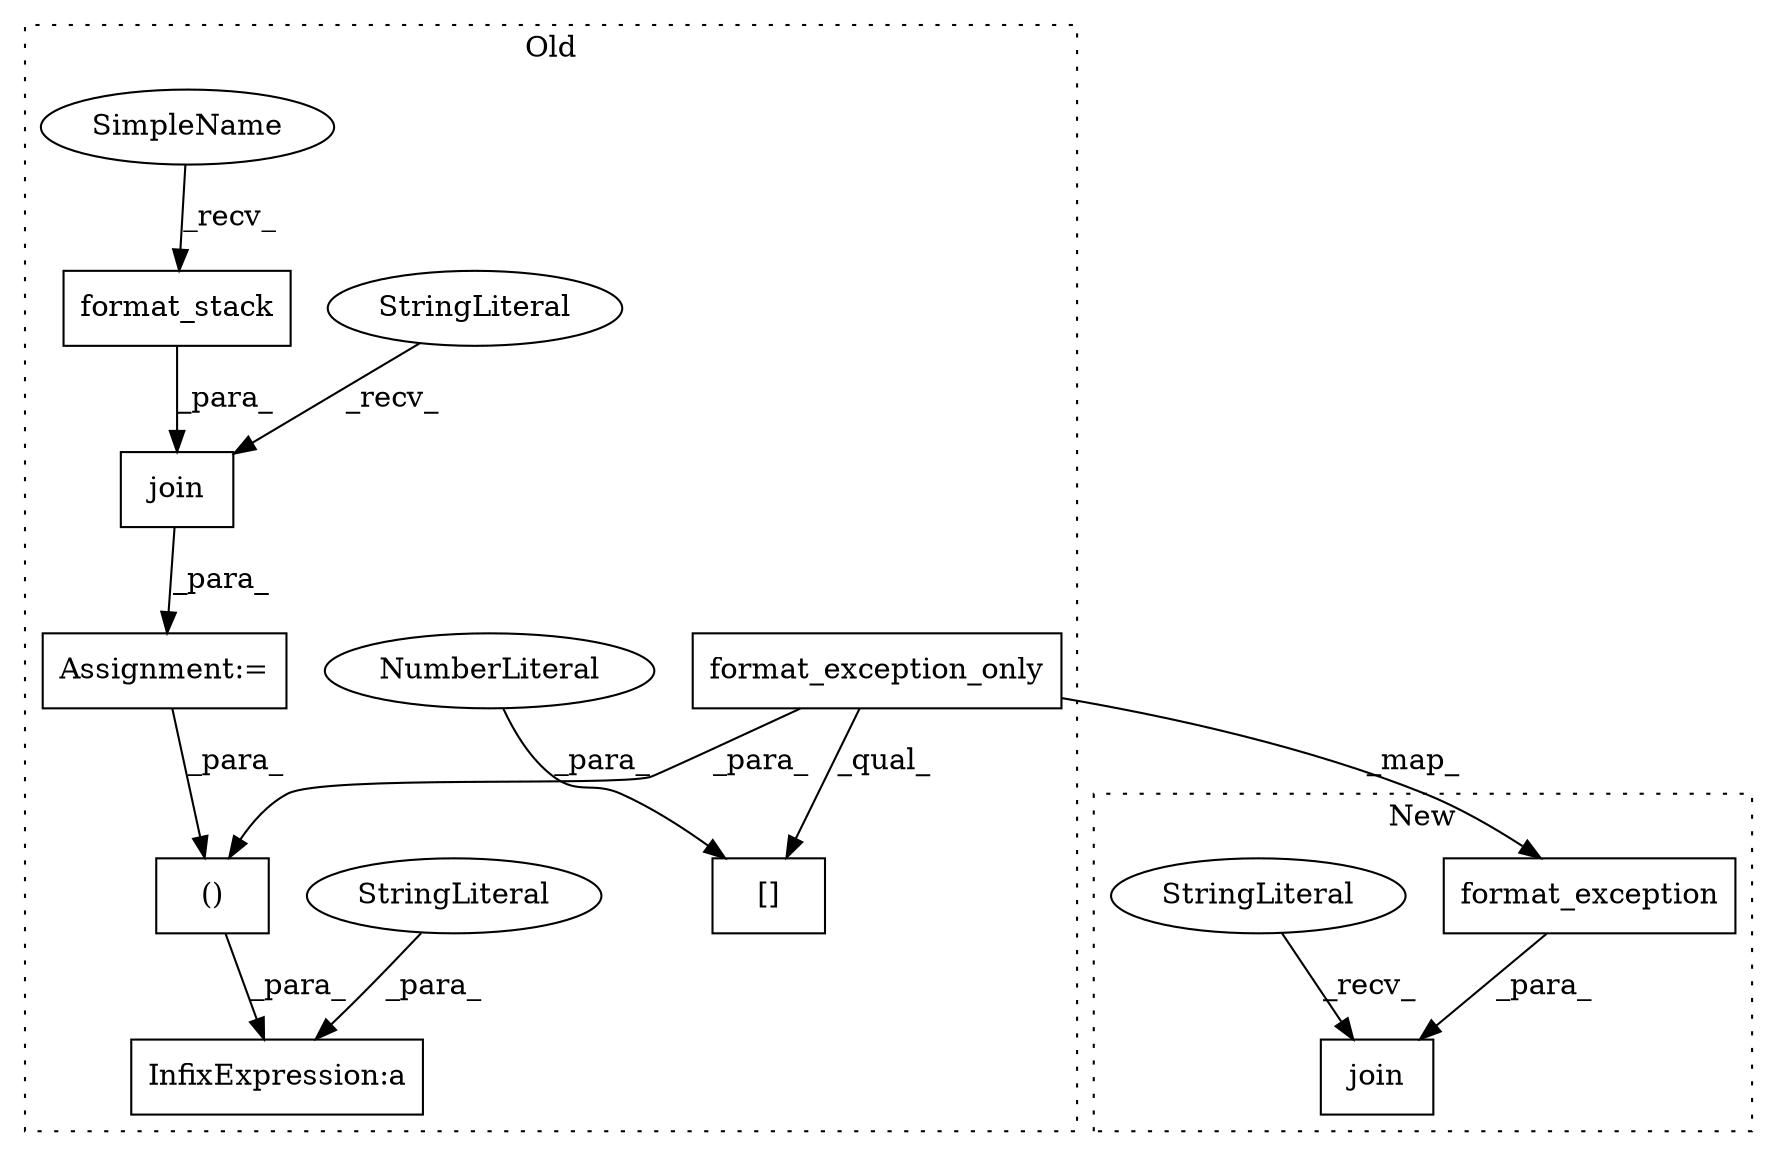 digraph G {
subgraph cluster0 {
1 [label="format_stack" a="32" s="2542" l="14" shape="box"];
3 [label="InfixExpression:a" a="27" s="2650" l="10" shape="box"];
4 [label="()" a="106" s="2660" l="64" shape="box"];
5 [label="format_exception_only" a="32" s="2456,2501" l="22,1" shape="box"];
7 [label="[]" a="2" s="2446,2504" l="57,1" shape="box"];
8 [label="NumberLiteral" a="34" s="2503" l="1" shape="ellipse"];
9 [label="join" a="32" s="2527,2556" l="5,1" shape="box"];
11 [label="Assignment:=" a="7" s="2523" l="1" shape="box"];
12 [label="StringLiteral" a="45" s="2638" l="12" shape="ellipse"];
13 [label="StringLiteral" a="45" s="2524" l="2" shape="ellipse"];
14 [label="SimpleName" a="42" s="2532" l="9" shape="ellipse"];
label = "Old";
style="dotted";
}
subgraph cluster1 {
2 [label="join" a="32" s="2272,2328" l="5,1" shape="box"];
6 [label="format_exception" a="32" s="2287,2327" l="17,1" shape="box"];
10 [label="StringLiteral" a="45" s="2269" l="2" shape="ellipse"];
label = "New";
style="dotted";
}
1 -> 9 [label="_para_"];
4 -> 3 [label="_para_"];
5 -> 4 [label="_para_"];
5 -> 6 [label="_map_"];
5 -> 7 [label="_qual_"];
6 -> 2 [label="_para_"];
8 -> 7 [label="_para_"];
9 -> 11 [label="_para_"];
10 -> 2 [label="_recv_"];
11 -> 4 [label="_para_"];
12 -> 3 [label="_para_"];
13 -> 9 [label="_recv_"];
14 -> 1 [label="_recv_"];
}
